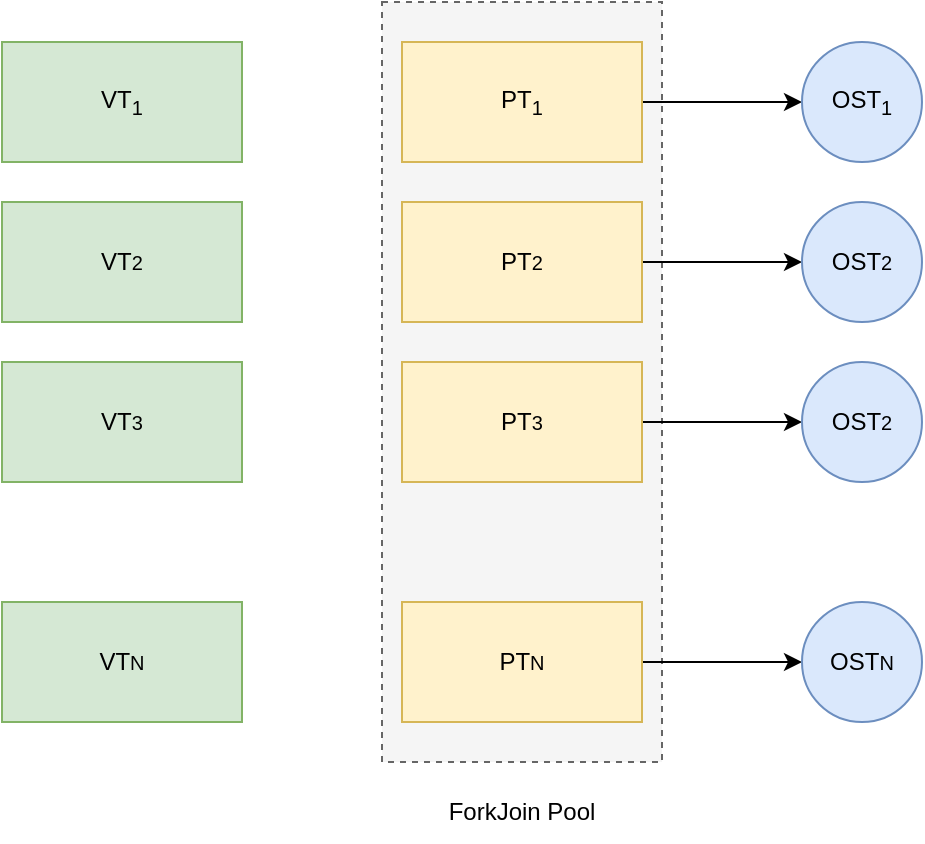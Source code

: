 <mxfile version="21.8.2" type="github">
  <diagram name="Page-1" id="mMeh5OXnmI-3QyB6C61k">
    <mxGraphModel dx="954" dy="595" grid="1" gridSize="10" guides="1" tooltips="1" connect="1" arrows="1" fold="1" page="1" pageScale="1" pageWidth="827" pageHeight="1169" math="0" shadow="0">
      <root>
        <mxCell id="0" />
        <mxCell id="1" parent="0" />
        <mxCell id="orfDzTx1uy1SmDbdq1a--1" value="VT&lt;sub&gt;1&lt;/sub&gt;" style="rounded=0;whiteSpace=wrap;html=1;fillColor=#d5e8d4;strokeColor=#82b366;" vertex="1" parent="1">
          <mxGeometry x="80" y="40" width="120" height="60" as="geometry" />
        </mxCell>
        <mxCell id="orfDzTx1uy1SmDbdq1a--2" value="VT&lt;span style=&quot;font-size: 10px;&quot;&gt;2&lt;/span&gt;" style="rounded=0;whiteSpace=wrap;html=1;fillColor=#d5e8d4;strokeColor=#82b366;" vertex="1" parent="1">
          <mxGeometry x="80" y="120" width="120" height="60" as="geometry" />
        </mxCell>
        <mxCell id="orfDzTx1uy1SmDbdq1a--3" value="VT&lt;span style=&quot;font-size: 10px;&quot;&gt;3&lt;/span&gt;" style="rounded=0;whiteSpace=wrap;html=1;fillColor=#d5e8d4;strokeColor=#82b366;" vertex="1" parent="1">
          <mxGeometry x="80" y="200" width="120" height="60" as="geometry" />
        </mxCell>
        <mxCell id="orfDzTx1uy1SmDbdq1a--4" value="VT&lt;span style=&quot;font-size: 10px;&quot;&gt;N&lt;/span&gt;" style="rounded=0;whiteSpace=wrap;html=1;fillColor=#d5e8d4;strokeColor=#82b366;" vertex="1" parent="1">
          <mxGeometry x="80" y="320" width="120" height="60" as="geometry" />
        </mxCell>
        <mxCell id="orfDzTx1uy1SmDbdq1a--9" value="" style="rounded=0;whiteSpace=wrap;html=1;dashed=1;fillColor=#f5f5f5;fontColor=#333333;strokeColor=#666666;" vertex="1" parent="1">
          <mxGeometry x="270" y="20" width="140" height="380" as="geometry" />
        </mxCell>
        <mxCell id="orfDzTx1uy1SmDbdq1a--15" value="" style="edgeStyle=orthogonalEdgeStyle;rounded=0;orthogonalLoop=1;jettySize=auto;html=1;" edge="1" parent="1" source="orfDzTx1uy1SmDbdq1a--5" target="orfDzTx1uy1SmDbdq1a--11">
          <mxGeometry relative="1" as="geometry" />
        </mxCell>
        <mxCell id="orfDzTx1uy1SmDbdq1a--5" value="PT&lt;sub&gt;1&lt;/sub&gt;" style="rounded=0;whiteSpace=wrap;html=1;fillColor=#fff2cc;strokeColor=#d6b656;" vertex="1" parent="1">
          <mxGeometry x="280" y="40" width="120" height="60" as="geometry" />
        </mxCell>
        <mxCell id="orfDzTx1uy1SmDbdq1a--16" value="" style="edgeStyle=orthogonalEdgeStyle;rounded=0;orthogonalLoop=1;jettySize=auto;html=1;" edge="1" parent="1" source="orfDzTx1uy1SmDbdq1a--6" target="orfDzTx1uy1SmDbdq1a--12">
          <mxGeometry relative="1" as="geometry" />
        </mxCell>
        <mxCell id="orfDzTx1uy1SmDbdq1a--6" value="PT&lt;span style=&quot;font-size: 10px;&quot;&gt;2&lt;/span&gt;" style="rounded=0;whiteSpace=wrap;html=1;fillColor=#fff2cc;strokeColor=#d6b656;" vertex="1" parent="1">
          <mxGeometry x="280" y="120" width="120" height="60" as="geometry" />
        </mxCell>
        <mxCell id="orfDzTx1uy1SmDbdq1a--17" value="" style="edgeStyle=orthogonalEdgeStyle;rounded=0;orthogonalLoop=1;jettySize=auto;html=1;" edge="1" parent="1" source="orfDzTx1uy1SmDbdq1a--7" target="orfDzTx1uy1SmDbdq1a--13">
          <mxGeometry relative="1" as="geometry" />
        </mxCell>
        <mxCell id="orfDzTx1uy1SmDbdq1a--7" value="PT&lt;span style=&quot;font-size: 10px;&quot;&gt;3&lt;/span&gt;" style="rounded=0;whiteSpace=wrap;html=1;fillColor=#fff2cc;strokeColor=#d6b656;" vertex="1" parent="1">
          <mxGeometry x="280" y="200" width="120" height="60" as="geometry" />
        </mxCell>
        <mxCell id="orfDzTx1uy1SmDbdq1a--18" value="" style="edgeStyle=orthogonalEdgeStyle;rounded=0;orthogonalLoop=1;jettySize=auto;html=1;" edge="1" parent="1" source="orfDzTx1uy1SmDbdq1a--8" target="orfDzTx1uy1SmDbdq1a--14">
          <mxGeometry relative="1" as="geometry" />
        </mxCell>
        <mxCell id="orfDzTx1uy1SmDbdq1a--8" value="PT&lt;span style=&quot;font-size: 10px;&quot;&gt;N&lt;/span&gt;" style="rounded=0;whiteSpace=wrap;html=1;fillColor=#fff2cc;strokeColor=#d6b656;" vertex="1" parent="1">
          <mxGeometry x="280" y="320" width="120" height="60" as="geometry" />
        </mxCell>
        <mxCell id="orfDzTx1uy1SmDbdq1a--10" value="ForkJoin Pool" style="text;html=1;strokeColor=none;fillColor=none;align=center;verticalAlign=middle;whiteSpace=wrap;rounded=0;" vertex="1" parent="1">
          <mxGeometry x="300" y="410" width="80" height="30" as="geometry" />
        </mxCell>
        <mxCell id="orfDzTx1uy1SmDbdq1a--11" value="OST&lt;sub&gt;1&lt;/sub&gt;" style="ellipse;whiteSpace=wrap;html=1;aspect=fixed;fillColor=#dae8fc;strokeColor=#6c8ebf;" vertex="1" parent="1">
          <mxGeometry x="480" y="40" width="60" height="60" as="geometry" />
        </mxCell>
        <mxCell id="orfDzTx1uy1SmDbdq1a--12" value="OST&lt;span style=&quot;font-size: 10px;&quot;&gt;2&lt;/span&gt;" style="ellipse;whiteSpace=wrap;html=1;aspect=fixed;fillColor=#dae8fc;strokeColor=#6c8ebf;" vertex="1" parent="1">
          <mxGeometry x="480" y="120" width="60" height="60" as="geometry" />
        </mxCell>
        <mxCell id="orfDzTx1uy1SmDbdq1a--13" value="OST&lt;span style=&quot;font-size: 10px;&quot;&gt;2&lt;/span&gt;" style="ellipse;whiteSpace=wrap;html=1;aspect=fixed;fillColor=#dae8fc;strokeColor=#6c8ebf;" vertex="1" parent="1">
          <mxGeometry x="480" y="200" width="60" height="60" as="geometry" />
        </mxCell>
        <mxCell id="orfDzTx1uy1SmDbdq1a--14" value="OST&lt;span style=&quot;font-size: 10px;&quot;&gt;N&lt;/span&gt;" style="ellipse;whiteSpace=wrap;html=1;aspect=fixed;fillColor=#dae8fc;strokeColor=#6c8ebf;" vertex="1" parent="1">
          <mxGeometry x="480" y="320" width="60" height="60" as="geometry" />
        </mxCell>
      </root>
    </mxGraphModel>
  </diagram>
</mxfile>
